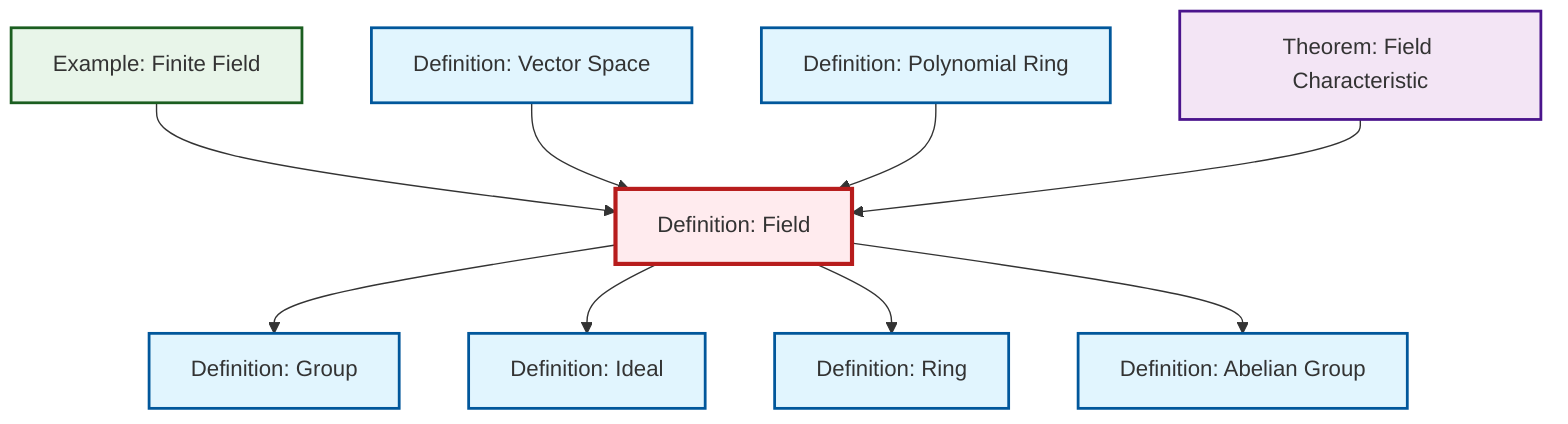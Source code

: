 graph TD
    classDef definition fill:#e1f5fe,stroke:#01579b,stroke-width:2px
    classDef theorem fill:#f3e5f5,stroke:#4a148c,stroke-width:2px
    classDef axiom fill:#fff3e0,stroke:#e65100,stroke-width:2px
    classDef example fill:#e8f5e9,stroke:#1b5e20,stroke-width:2px
    classDef current fill:#ffebee,stroke:#b71c1c,stroke-width:3px
    thm-field-characteristic["Theorem: Field Characteristic"]:::theorem
    def-polynomial-ring["Definition: Polynomial Ring"]:::definition
    def-group["Definition: Group"]:::definition
    def-ideal["Definition: Ideal"]:::definition
    def-abelian-group["Definition: Abelian Group"]:::definition
    def-field["Definition: Field"]:::definition
    def-ring["Definition: Ring"]:::definition
    def-vector-space["Definition: Vector Space"]:::definition
    ex-finite-field["Example: Finite Field"]:::example
    def-field --> def-group
    def-field --> def-ideal
    def-field --> def-ring
    ex-finite-field --> def-field
    def-vector-space --> def-field
    def-field --> def-abelian-group
    def-polynomial-ring --> def-field
    thm-field-characteristic --> def-field
    class def-field current